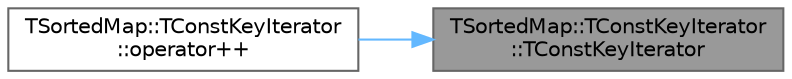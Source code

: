 digraph "TSortedMap::TConstKeyIterator::TConstKeyIterator"
{
 // INTERACTIVE_SVG=YES
 // LATEX_PDF_SIZE
  bgcolor="transparent";
  edge [fontname=Helvetica,fontsize=10,labelfontname=Helvetica,labelfontsize=10];
  node [fontname=Helvetica,fontsize=10,shape=box,height=0.2,width=0.4];
  rankdir="RL";
  Node1 [id="Node000001",label="TSortedMap::TConstKeyIterator\l::TConstKeyIterator",height=0.2,width=0.4,color="gray40", fillcolor="grey60", style="filled", fontcolor="black",tooltip=" "];
  Node1 -> Node2 [id="edge1_Node000001_Node000002",dir="back",color="steelblue1",style="solid",tooltip=" "];
  Node2 [id="Node000002",label="TSortedMap::TConstKeyIterator\l::operator++",height=0.2,width=0.4,color="grey40", fillcolor="white", style="filled",URL="$d2/d1c/classTSortedMap_1_1TConstKeyIterator.html#a1fdda1d6f9e4959350a3c0a15fd8ccb5",tooltip=" "];
}
